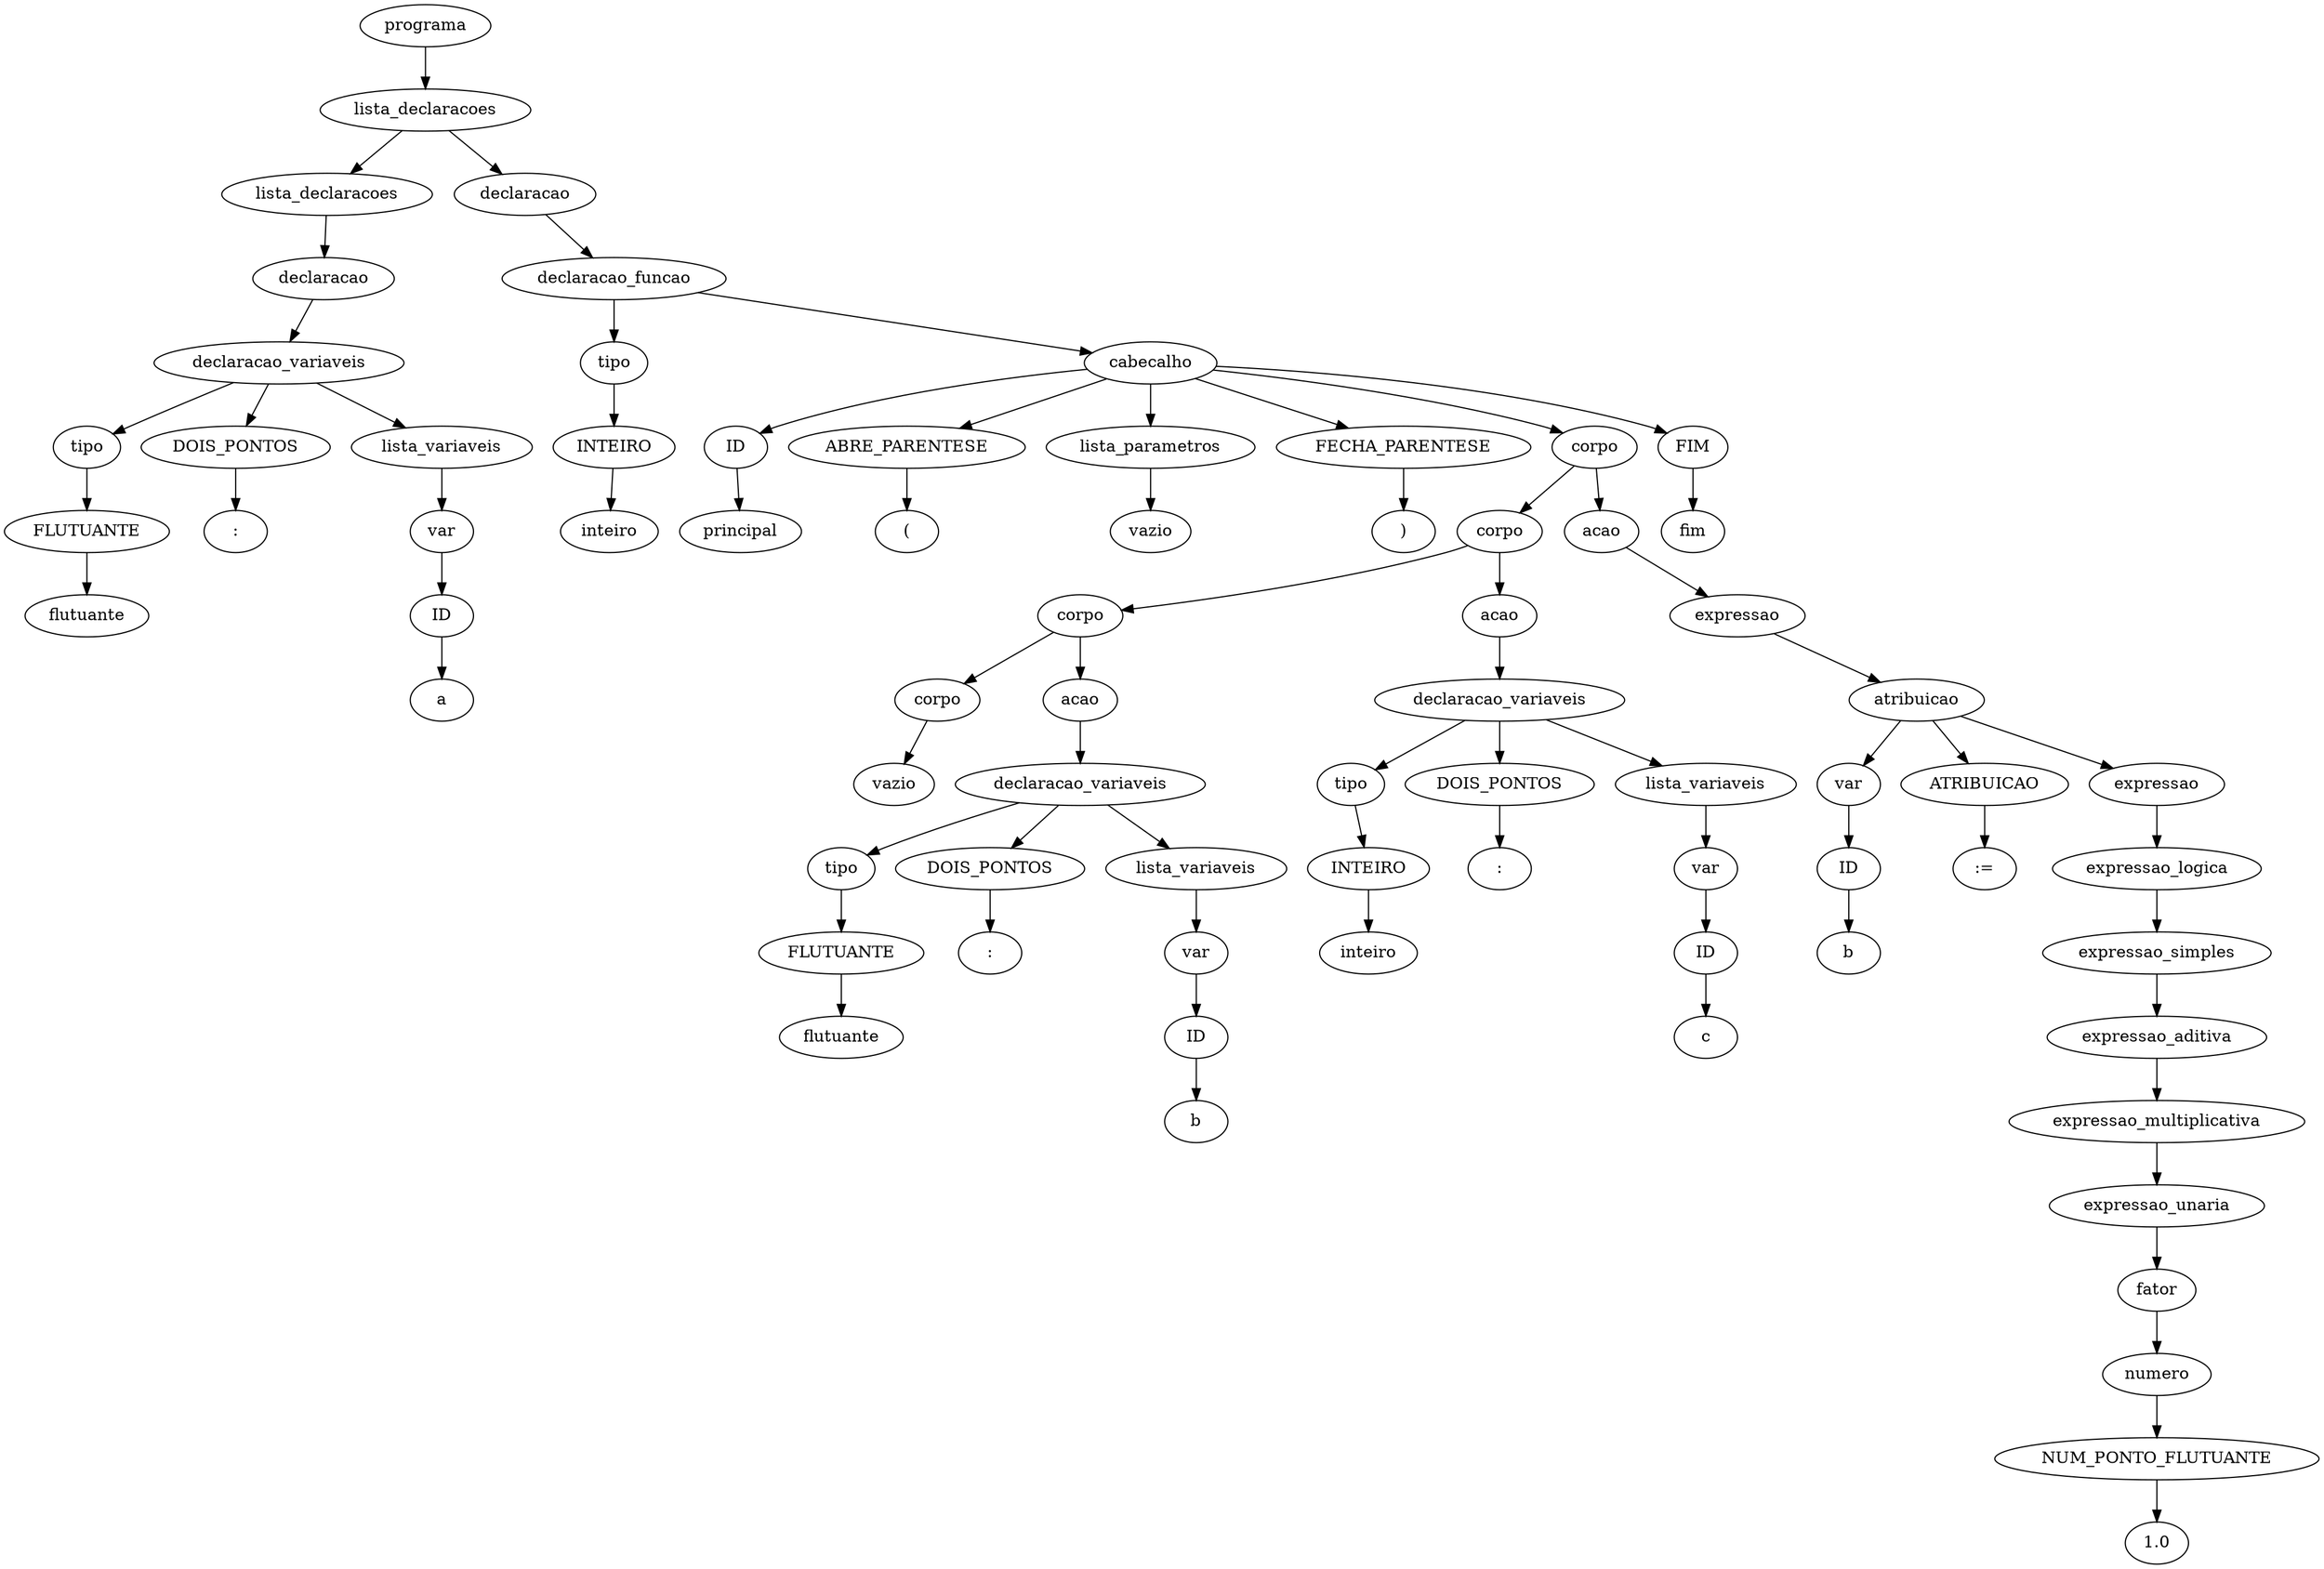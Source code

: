 digraph tree {
    "0x0" [label="programa"];
    "0x1" [label="lista_declaracoes"];
    "0x2" [label="lista_declaracoes"];
    "0x3" [label="declaracao"];
    "0x4" [label="declaracao_variaveis"];
    "0x5" [label="tipo"];
    "0x6" [label="FLUTUANTE"];
    "0x7" [label="flutuante"];
    "0x8" [label="DOIS_PONTOS"];
    "0x9" [label=":"];
    "0xa" [label="lista_variaveis"];
    "0xb" [label="var"];
    "0xc" [label="ID"];
    "0xd" [label="a"];
    "0xe" [label="declaracao"];
    "0xf" [label="declaracao_funcao"];
    "0x10" [label="tipo"];
    "0x11" [label="INTEIRO"];
    "0x12" [label="inteiro"];
    "0x13" [label="cabecalho"];
    "0x14" [label="ID"];
    "0x15" [label="principal"];
    "0x16" [label="ABRE_PARENTESE"];
    "0x17" [label="("];
    "0x18" [label="lista_parametros"];
    "0x19" [label="vazio"];
    "0x1a" [label="FECHA_PARENTESE"];
    "0x1b" [label=")"];
    "0x1c" [label="corpo"];
    "0x1d" [label="corpo"];
    "0x1e" [label="corpo"];
    "0x1f" [label="corpo"];
    "0x20" [label="vazio"];
    "0x21" [label="acao"];
    "0x22" [label="declaracao_variaveis"];
    "0x23" [label="tipo"];
    "0x24" [label="FLUTUANTE"];
    "0x25" [label="flutuante"];
    "0x26" [label="DOIS_PONTOS"];
    "0x27" [label=":"];
    "0x28" [label="lista_variaveis"];
    "0x29" [label="var"];
    "0x2a" [label="ID"];
    "0x2b" [label="b"];
    "0x2c" [label="acao"];
    "0x2d" [label="declaracao_variaveis"];
    "0x2e" [label="tipo"];
    "0x2f" [label="INTEIRO"];
    "0x30" [label="inteiro"];
    "0x31" [label="DOIS_PONTOS"];
    "0x32" [label=":"];
    "0x33" [label="lista_variaveis"];
    "0x34" [label="var"];
    "0x35" [label="ID"];
    "0x36" [label="c"];
    "0x37" [label="acao"];
    "0x38" [label="expressao"];
    "0x39" [label="atribuicao"];
    "0x3a" [label="var"];
    "0x3b" [label="ID"];
    "0x3c" [label="b"];
    "0x3d" [label="ATRIBUICAO"];
    "0x3e" [label=":="];
    "0x3f" [label="expressao"];
    "0x40" [label="expressao_logica"];
    "0x41" [label="expressao_simples"];
    "0x42" [label="expressao_aditiva"];
    "0x43" [label="expressao_multiplicativa"];
    "0x44" [label="expressao_unaria"];
    "0x45" [label="fator"];
    "0x46" [label="numero"];
    "0x47" [label="NUM_PONTO_FLUTUANTE"];
    "0x48" [label="1.0"];
    "0x49" [label="FIM"];
    "0x4a" [label="fim"];
    "0x0" -> "0x1";
    "0x1" -> "0x2";
    "0x1" -> "0xe";
    "0x2" -> "0x3";
    "0x3" -> "0x4";
    "0x4" -> "0x5";
    "0x4" -> "0x8";
    "0x4" -> "0xa";
    "0x5" -> "0x6";
    "0x6" -> "0x7";
    "0x8" -> "0x9";
    "0xa" -> "0xb";
    "0xb" -> "0xc";
    "0xc" -> "0xd";
    "0xe" -> "0xf";
    "0xf" -> "0x10";
    "0xf" -> "0x13";
    "0x10" -> "0x11";
    "0x11" -> "0x12";
    "0x13" -> "0x14";
    "0x13" -> "0x16";
    "0x13" -> "0x18";
    "0x13" -> "0x1a";
    "0x13" -> "0x1c";
    "0x13" -> "0x49";
    "0x14" -> "0x15";
    "0x16" -> "0x17";
    "0x18" -> "0x19";
    "0x1a" -> "0x1b";
    "0x1c" -> "0x1d";
    "0x1c" -> "0x37";
    "0x1d" -> "0x1e";
    "0x1d" -> "0x2c";
    "0x1e" -> "0x1f";
    "0x1e" -> "0x21";
    "0x1f" -> "0x20";
    "0x21" -> "0x22";
    "0x22" -> "0x23";
    "0x22" -> "0x26";
    "0x22" -> "0x28";
    "0x23" -> "0x24";
    "0x24" -> "0x25";
    "0x26" -> "0x27";
    "0x28" -> "0x29";
    "0x29" -> "0x2a";
    "0x2a" -> "0x2b";
    "0x2c" -> "0x2d";
    "0x2d" -> "0x2e";
    "0x2d" -> "0x31";
    "0x2d" -> "0x33";
    "0x2e" -> "0x2f";
    "0x2f" -> "0x30";
    "0x31" -> "0x32";
    "0x33" -> "0x34";
    "0x34" -> "0x35";
    "0x35" -> "0x36";
    "0x37" -> "0x38";
    "0x38" -> "0x39";
    "0x39" -> "0x3a";
    "0x39" -> "0x3d";
    "0x39" -> "0x3f";
    "0x3a" -> "0x3b";
    "0x3b" -> "0x3c";
    "0x3d" -> "0x3e";
    "0x3f" -> "0x40";
    "0x40" -> "0x41";
    "0x41" -> "0x42";
    "0x42" -> "0x43";
    "0x43" -> "0x44";
    "0x44" -> "0x45";
    "0x45" -> "0x46";
    "0x46" -> "0x47";
    "0x47" -> "0x48";
    "0x49" -> "0x4a";
}
